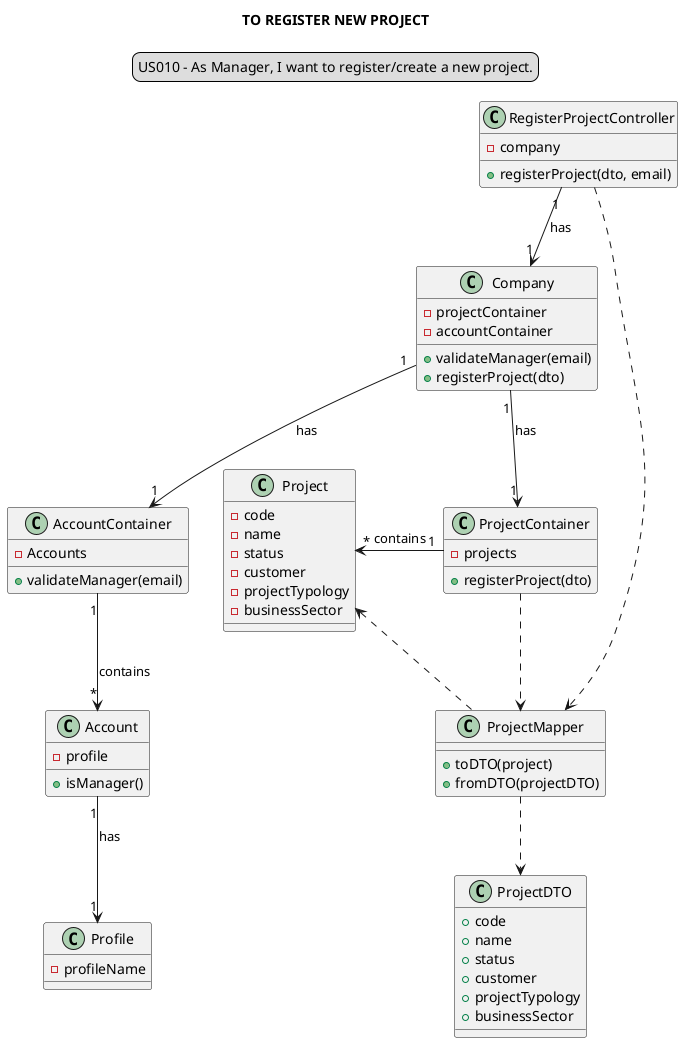 @startuml

skinparam sequenceMessageAlign center
title TO REGISTER NEW PROJECT
legend top
US010 - As Manager, I want to register/create a new project.
end legend

class RegisterProjectController {
- company
+ registerProject(dto, email)
}


class Company {
- projectContainer
- accountContainer
+ validateManager(email)
+ registerProject(dto)
}
class AccountContainer {
+ validateManager(email)
- Accounts
}

class Account {
+ isManager()
- profile
}

class Profile {
-profileName
}

class ProjectContainer {
- projects
+ registerProject(dto)
}

class ProjectMapper{
+ toDTO(project)
+ fromDTO(projectDTO)
}

class ProjectDTO{
+ code
+ name
+ status
+ customer
+ projectTypology
+ businessSector
}

class Project{
- code
- name
- status
- customer
- projectTypology
- businessSector
}

RegisterProjectController "1"-->"1" Company: has
Company "1"-->"1" ProjectContainer: has
Company "1"-->"1" AccountContainer: has
AccountContainer "1"-->"*" Account: contains
Account "1"-->"1" Profile: has
ProjectMapper ..> ProjectDTO
ProjectContainer ..> ProjectMapper
RegisterProjectController ..> ProjectMapper
ProjectMapper ..> Project
ProjectContainer "1" -left-> "*" Project: contains
@enduml
